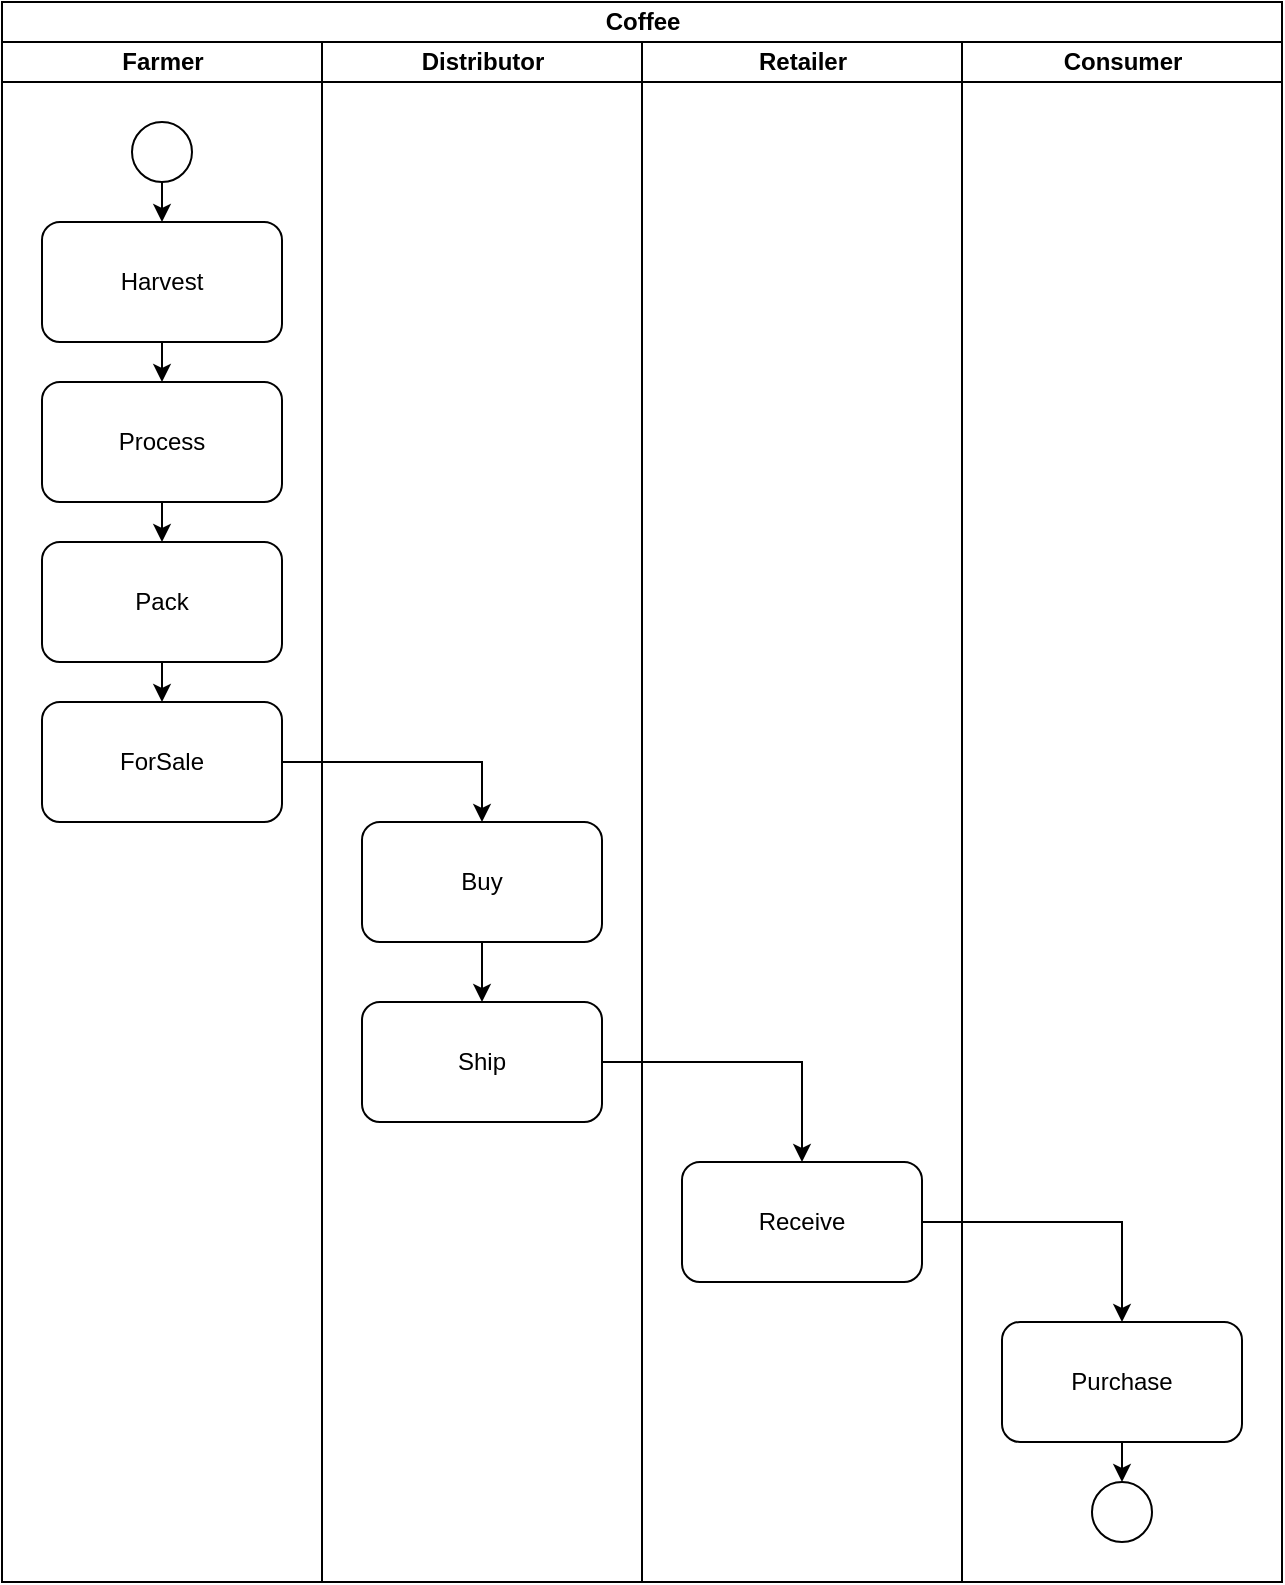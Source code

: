 <mxfile version="14.1.8" type="device"><diagram id="prtHgNgQTEPvFCAcTncT" name="Page-1"><mxGraphModel dx="1074" dy="1002" grid="1" gridSize="10" guides="1" tooltips="1" connect="1" arrows="1" fold="1" page="1" pageScale="1" pageWidth="827" pageHeight="1169" math="0" shadow="0"><root><mxCell id="0"/><mxCell id="1" parent="0"/><mxCell id="S8JFskN0mTDMR28sBqUk-5" value="Coffee" style="swimlane;html=1;childLayout=stackLayout;resizeParent=1;resizeParentMax=0;startSize=20;" vertex="1" parent="1"><mxGeometry x="94" y="40" width="640" height="790" as="geometry"/></mxCell><mxCell id="S8JFskN0mTDMR28sBqUk-6" value="Farmer" style="swimlane;html=1;startSize=20;" vertex="1" parent="S8JFskN0mTDMR28sBqUk-5"><mxGeometry y="20" width="160" height="770" as="geometry"/></mxCell><mxCell id="S8JFskN0mTDMR28sBqUk-32" style="edgeStyle=orthogonalEdgeStyle;rounded=0;orthogonalLoop=1;jettySize=auto;html=1;exitX=0.5;exitY=1;exitDx=0;exitDy=0;entryX=0.5;entryY=0;entryDx=0;entryDy=0;" edge="1" parent="S8JFskN0mTDMR28sBqUk-6" source="S8JFskN0mTDMR28sBqUk-19" target="S8JFskN0mTDMR28sBqUk-20"><mxGeometry relative="1" as="geometry"/></mxCell><mxCell id="S8JFskN0mTDMR28sBqUk-19" value="Harvest" style="rounded=1;whiteSpace=wrap;html=1;" vertex="1" parent="S8JFskN0mTDMR28sBqUk-6"><mxGeometry x="20" y="90" width="120" height="60" as="geometry"/></mxCell><mxCell id="S8JFskN0mTDMR28sBqUk-33" style="edgeStyle=orthogonalEdgeStyle;rounded=0;orthogonalLoop=1;jettySize=auto;html=1;exitX=0.5;exitY=1;exitDx=0;exitDy=0;entryX=0.5;entryY=0;entryDx=0;entryDy=0;" edge="1" parent="S8JFskN0mTDMR28sBqUk-6" source="S8JFskN0mTDMR28sBqUk-20" target="S8JFskN0mTDMR28sBqUk-21"><mxGeometry relative="1" as="geometry"/></mxCell><mxCell id="S8JFskN0mTDMR28sBqUk-20" value="Process" style="rounded=1;whiteSpace=wrap;html=1;" vertex="1" parent="S8JFskN0mTDMR28sBqUk-6"><mxGeometry x="20" y="170" width="120" height="60" as="geometry"/></mxCell><mxCell id="S8JFskN0mTDMR28sBqUk-49" style="edgeStyle=orthogonalEdgeStyle;rounded=0;orthogonalLoop=1;jettySize=auto;html=1;exitX=0.5;exitY=1;exitDx=0;exitDy=0;entryX=0.5;entryY=0;entryDx=0;entryDy=0;" edge="1" parent="S8JFskN0mTDMR28sBqUk-6" source="S8JFskN0mTDMR28sBqUk-21" target="S8JFskN0mTDMR28sBqUk-48"><mxGeometry relative="1" as="geometry"/></mxCell><mxCell id="S8JFskN0mTDMR28sBqUk-21" value="Pack" style="rounded=1;whiteSpace=wrap;html=1;" vertex="1" parent="S8JFskN0mTDMR28sBqUk-6"><mxGeometry x="20" y="250" width="120" height="60" as="geometry"/></mxCell><mxCell id="S8JFskN0mTDMR28sBqUk-47" style="edgeStyle=orthogonalEdgeStyle;rounded=0;orthogonalLoop=1;jettySize=auto;html=1;exitX=0.5;exitY=1;exitDx=0;exitDy=0;entryX=0.5;entryY=0;entryDx=0;entryDy=0;" edge="1" parent="S8JFskN0mTDMR28sBqUk-6" source="S8JFskN0mTDMR28sBqUk-43" target="S8JFskN0mTDMR28sBqUk-19"><mxGeometry relative="1" as="geometry"/></mxCell><mxCell id="S8JFskN0mTDMR28sBqUk-43" value="" style="ellipse;whiteSpace=wrap;html=1;aspect=fixed;" vertex="1" parent="S8JFskN0mTDMR28sBqUk-6"><mxGeometry x="65" y="40" width="30" height="30" as="geometry"/></mxCell><mxCell id="S8JFskN0mTDMR28sBqUk-48" value="ForSale" style="rounded=1;whiteSpace=wrap;html=1;" vertex="1" parent="S8JFskN0mTDMR28sBqUk-6"><mxGeometry x="20" y="330" width="120" height="60" as="geometry"/></mxCell><mxCell id="S8JFskN0mTDMR28sBqUk-7" value="Distributor" style="swimlane;html=1;startSize=20;" vertex="1" parent="S8JFskN0mTDMR28sBqUk-5"><mxGeometry x="160" y="20" width="160" height="770" as="geometry"/></mxCell><mxCell id="S8JFskN0mTDMR28sBqUk-55" value="Ship" style="rounded=1;whiteSpace=wrap;html=1;" vertex="1" parent="S8JFskN0mTDMR28sBqUk-7"><mxGeometry x="20" y="480" width="120" height="60" as="geometry"/></mxCell><mxCell id="S8JFskN0mTDMR28sBqUk-53" value="Buy" style="rounded=1;whiteSpace=wrap;html=1;" vertex="1" parent="S8JFskN0mTDMR28sBqUk-7"><mxGeometry x="20" y="390" width="120" height="60" as="geometry"/></mxCell><mxCell id="S8JFskN0mTDMR28sBqUk-52" style="edgeStyle=orthogonalEdgeStyle;rounded=0;orthogonalLoop=1;jettySize=auto;html=1;exitX=0.5;exitY=1;exitDx=0;exitDy=0;entryX=0.5;entryY=0;entryDx=0;entryDy=0;" edge="1" parent="S8JFskN0mTDMR28sBqUk-7" source="S8JFskN0mTDMR28sBqUk-53" target="S8JFskN0mTDMR28sBqUk-55"><mxGeometry relative="1" as="geometry"/></mxCell><mxCell id="S8JFskN0mTDMR28sBqUk-59" style="edgeStyle=orthogonalEdgeStyle;rounded=0;orthogonalLoop=1;jettySize=auto;html=1;exitX=1;exitY=0.5;exitDx=0;exitDy=0;entryX=0.5;entryY=0;entryDx=0;entryDy=0;" edge="1" parent="S8JFskN0mTDMR28sBqUk-5" source="S8JFskN0mTDMR28sBqUk-48" target="S8JFskN0mTDMR28sBqUk-53"><mxGeometry relative="1" as="geometry"/></mxCell><mxCell id="S8JFskN0mTDMR28sBqUk-134" value="Retailer" style="swimlane;html=1;startSize=20;" vertex="1" parent="S8JFskN0mTDMR28sBqUk-5"><mxGeometry x="320" y="20" width="160" height="770" as="geometry"/></mxCell><mxCell id="S8JFskN0mTDMR28sBqUk-136" value="Receive" style="rounded=1;whiteSpace=wrap;html=1;" vertex="1" parent="S8JFskN0mTDMR28sBqUk-134"><mxGeometry x="20" y="560" width="120" height="60" as="geometry"/></mxCell><mxCell id="S8JFskN0mTDMR28sBqUk-144" value="Consumer" style="swimlane;html=1;startSize=20;" vertex="1" parent="S8JFskN0mTDMR28sBqUk-5"><mxGeometry x="480" y="20" width="160" height="770" as="geometry"/></mxCell><mxCell id="S8JFskN0mTDMR28sBqUk-148" style="edgeStyle=orthogonalEdgeStyle;rounded=0;orthogonalLoop=1;jettySize=auto;html=1;exitX=0.5;exitY=1;exitDx=0;exitDy=0;entryX=0.5;entryY=0;entryDx=0;entryDy=0;" edge="1" parent="S8JFskN0mTDMR28sBqUk-144" source="S8JFskN0mTDMR28sBqUk-149" target="S8JFskN0mTDMR28sBqUk-151"><mxGeometry relative="1" as="geometry"/></mxCell><mxCell id="S8JFskN0mTDMR28sBqUk-149" value="Purchase" style="rounded=1;whiteSpace=wrap;html=1;" vertex="1" parent="S8JFskN0mTDMR28sBqUk-144"><mxGeometry x="20" y="640" width="120" height="60" as="geometry"/></mxCell><mxCell id="S8JFskN0mTDMR28sBqUk-151" value="" style="ellipse;whiteSpace=wrap;html=1;aspect=fixed;" vertex="1" parent="S8JFskN0mTDMR28sBqUk-144"><mxGeometry x="65" y="720" width="30" height="30" as="geometry"/></mxCell><mxCell id="S8JFskN0mTDMR28sBqUk-154" style="edgeStyle=orthogonalEdgeStyle;rounded=0;orthogonalLoop=1;jettySize=auto;html=1;exitX=1;exitY=0.5;exitDx=0;exitDy=0;entryX=0.5;entryY=0;entryDx=0;entryDy=0;" edge="1" parent="S8JFskN0mTDMR28sBqUk-5" source="S8JFskN0mTDMR28sBqUk-55" target="S8JFskN0mTDMR28sBqUk-136"><mxGeometry relative="1" as="geometry"/></mxCell><mxCell id="S8JFskN0mTDMR28sBqUk-155" style="edgeStyle=orthogonalEdgeStyle;rounded=0;orthogonalLoop=1;jettySize=auto;html=1;exitX=1;exitY=0.5;exitDx=0;exitDy=0;entryX=0.5;entryY=0;entryDx=0;entryDy=0;" edge="1" parent="S8JFskN0mTDMR28sBqUk-5" source="S8JFskN0mTDMR28sBqUk-136" target="S8JFskN0mTDMR28sBqUk-149"><mxGeometry relative="1" as="geometry"/></mxCell></root></mxGraphModel></diagram></mxfile>